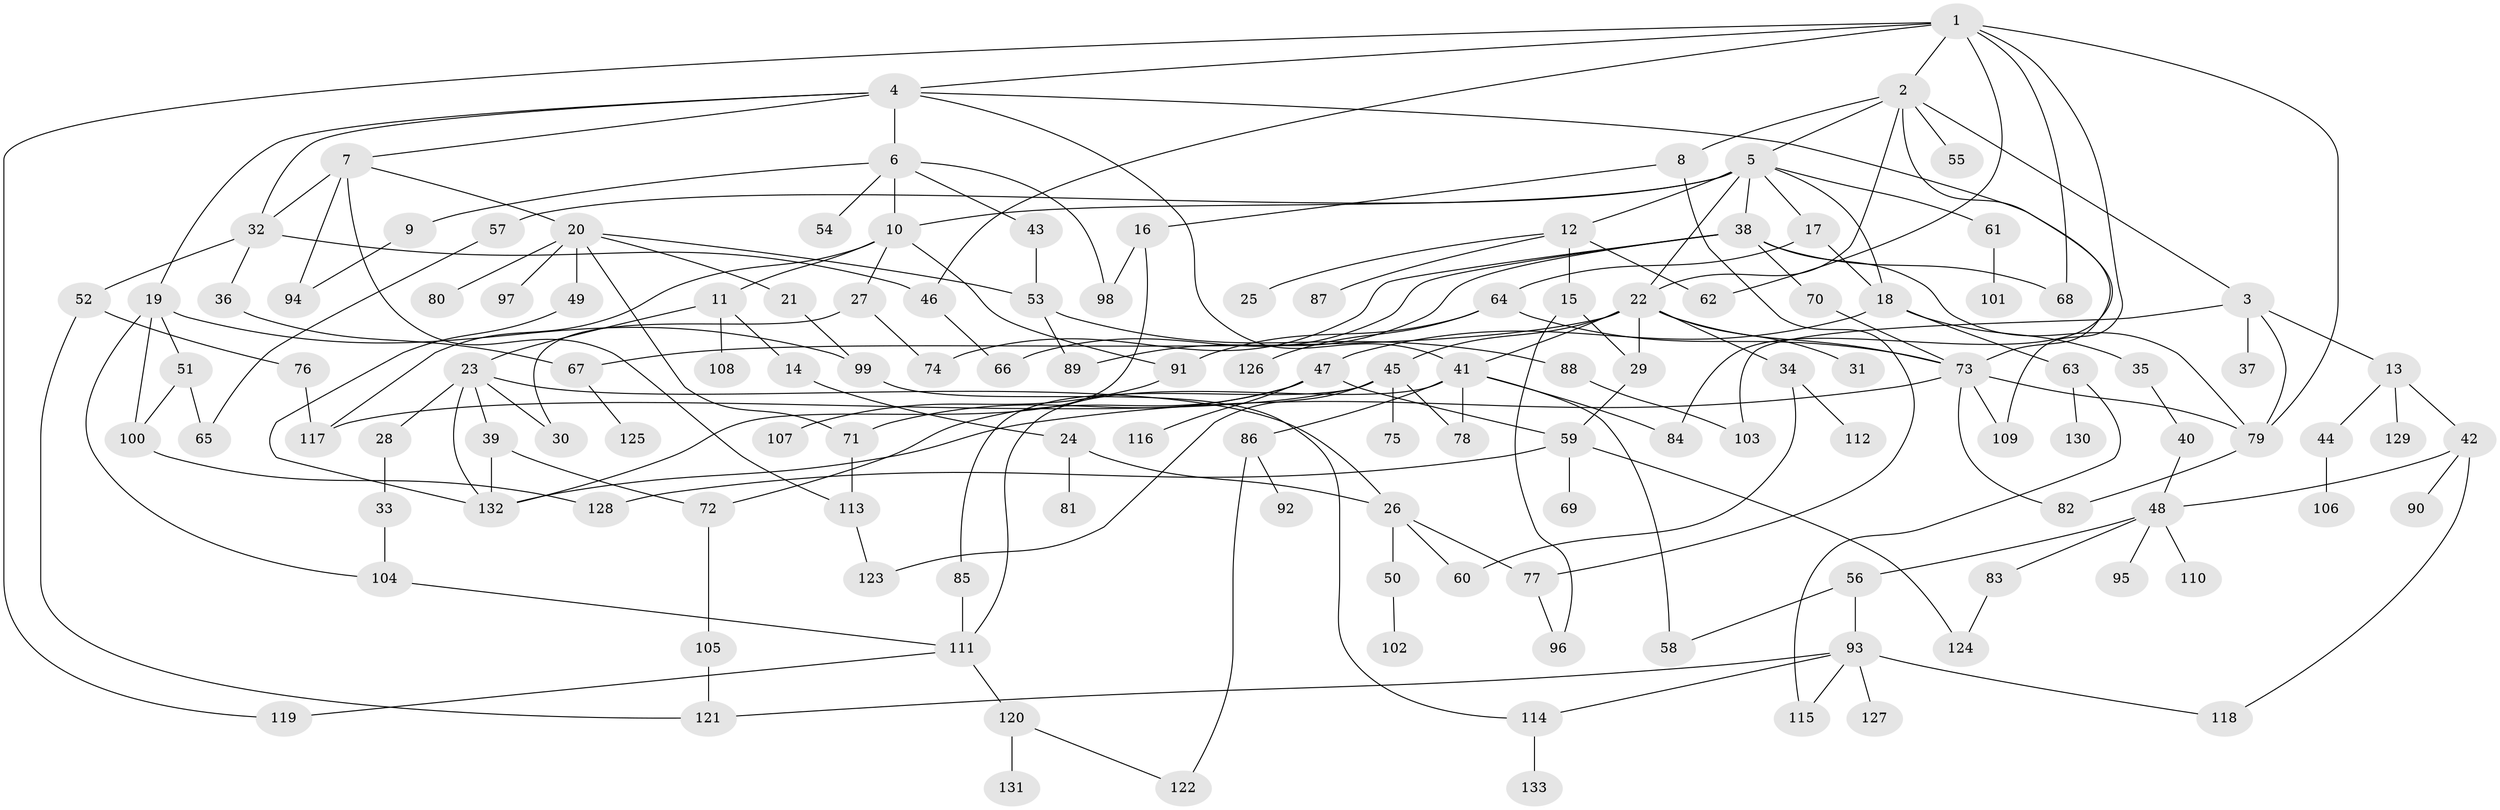 // coarse degree distribution, {6: 0.03225806451612903, 7: 0.043010752688172046, 4: 0.07526881720430108, 5: 0.06451612903225806, 10: 0.010752688172043012, 1: 0.26881720430107525, 2: 0.3010752688172043, 3: 0.16129032258064516, 8: 0.021505376344086023, 11: 0.010752688172043012, 9: 0.010752688172043012}
// Generated by graph-tools (version 1.1) at 2025/46/03/04/25 21:46:15]
// undirected, 133 vertices, 193 edges
graph export_dot {
graph [start="1"]
  node [color=gray90,style=filled];
  1;
  2;
  3;
  4;
  5;
  6;
  7;
  8;
  9;
  10;
  11;
  12;
  13;
  14;
  15;
  16;
  17;
  18;
  19;
  20;
  21;
  22;
  23;
  24;
  25;
  26;
  27;
  28;
  29;
  30;
  31;
  32;
  33;
  34;
  35;
  36;
  37;
  38;
  39;
  40;
  41;
  42;
  43;
  44;
  45;
  46;
  47;
  48;
  49;
  50;
  51;
  52;
  53;
  54;
  55;
  56;
  57;
  58;
  59;
  60;
  61;
  62;
  63;
  64;
  65;
  66;
  67;
  68;
  69;
  70;
  71;
  72;
  73;
  74;
  75;
  76;
  77;
  78;
  79;
  80;
  81;
  82;
  83;
  84;
  85;
  86;
  87;
  88;
  89;
  90;
  91;
  92;
  93;
  94;
  95;
  96;
  97;
  98;
  99;
  100;
  101;
  102;
  103;
  104;
  105;
  106;
  107;
  108;
  109;
  110;
  111;
  112;
  113;
  114;
  115;
  116;
  117;
  118;
  119;
  120;
  121;
  122;
  123;
  124;
  125;
  126;
  127;
  128;
  129;
  130;
  131;
  132;
  133;
  1 -- 2;
  1 -- 4;
  1 -- 79;
  1 -- 109;
  1 -- 68;
  1 -- 119;
  1 -- 46;
  1 -- 62;
  2 -- 3;
  2 -- 5;
  2 -- 8;
  2 -- 55;
  2 -- 84;
  2 -- 22;
  3 -- 13;
  3 -- 37;
  3 -- 103;
  3 -- 79;
  4 -- 6;
  4 -- 7;
  4 -- 19;
  4 -- 73;
  4 -- 41;
  4 -- 32;
  5 -- 12;
  5 -- 17;
  5 -- 22;
  5 -- 38;
  5 -- 57;
  5 -- 61;
  5 -- 10;
  5 -- 18;
  6 -- 9;
  6 -- 10;
  6 -- 43;
  6 -- 54;
  6 -- 98;
  7 -- 20;
  7 -- 32;
  7 -- 94;
  7 -- 113;
  8 -- 16;
  8 -- 77;
  9 -- 94;
  10 -- 11;
  10 -- 27;
  10 -- 91;
  10 -- 117;
  11 -- 14;
  11 -- 23;
  11 -- 108;
  12 -- 15;
  12 -- 25;
  12 -- 62;
  12 -- 87;
  13 -- 42;
  13 -- 44;
  13 -- 129;
  14 -- 24;
  15 -- 96;
  15 -- 29;
  16 -- 98;
  16 -- 132;
  17 -- 18;
  17 -- 64;
  18 -- 35;
  18 -- 47;
  18 -- 63;
  19 -- 51;
  19 -- 99;
  19 -- 104;
  19 -- 100;
  20 -- 21;
  20 -- 49;
  20 -- 71;
  20 -- 80;
  20 -- 97;
  20 -- 53;
  21 -- 99;
  22 -- 29;
  22 -- 31;
  22 -- 34;
  22 -- 41;
  22 -- 45;
  22 -- 67;
  22 -- 73;
  23 -- 26;
  23 -- 28;
  23 -- 39;
  23 -- 30;
  23 -- 132;
  24 -- 81;
  24 -- 26;
  26 -- 50;
  26 -- 60;
  26 -- 77;
  27 -- 30;
  27 -- 74;
  28 -- 33;
  29 -- 59;
  32 -- 36;
  32 -- 46;
  32 -- 52;
  33 -- 104;
  34 -- 112;
  34 -- 60;
  35 -- 40;
  36 -- 67;
  38 -- 68;
  38 -- 70;
  38 -- 74;
  38 -- 79;
  38 -- 89;
  38 -- 66;
  39 -- 72;
  39 -- 132;
  40 -- 48;
  41 -- 86;
  41 -- 111;
  41 -- 78;
  41 -- 84;
  41 -- 58;
  42 -- 90;
  42 -- 118;
  42 -- 48;
  43 -- 53;
  44 -- 106;
  45 -- 75;
  45 -- 78;
  45 -- 85;
  45 -- 117;
  45 -- 123;
  46 -- 66;
  47 -- 116;
  47 -- 71;
  47 -- 59;
  47 -- 72;
  48 -- 56;
  48 -- 83;
  48 -- 95;
  48 -- 110;
  49 -- 132;
  50 -- 102;
  51 -- 65;
  51 -- 100;
  52 -- 76;
  52 -- 121;
  53 -- 88;
  53 -- 89;
  56 -- 58;
  56 -- 93;
  57 -- 65;
  59 -- 69;
  59 -- 128;
  59 -- 124;
  61 -- 101;
  63 -- 130;
  63 -- 115;
  64 -- 91;
  64 -- 126;
  64 -- 73;
  67 -- 125;
  70 -- 73;
  71 -- 113;
  72 -- 105;
  73 -- 82;
  73 -- 109;
  73 -- 79;
  73 -- 132;
  76 -- 117;
  77 -- 96;
  79 -- 82;
  83 -- 124;
  85 -- 111;
  86 -- 92;
  86 -- 122;
  88 -- 103;
  91 -- 107;
  93 -- 115;
  93 -- 118;
  93 -- 121;
  93 -- 127;
  93 -- 114;
  99 -- 114;
  100 -- 128;
  104 -- 111;
  105 -- 121;
  111 -- 119;
  111 -- 120;
  113 -- 123;
  114 -- 133;
  120 -- 122;
  120 -- 131;
}
